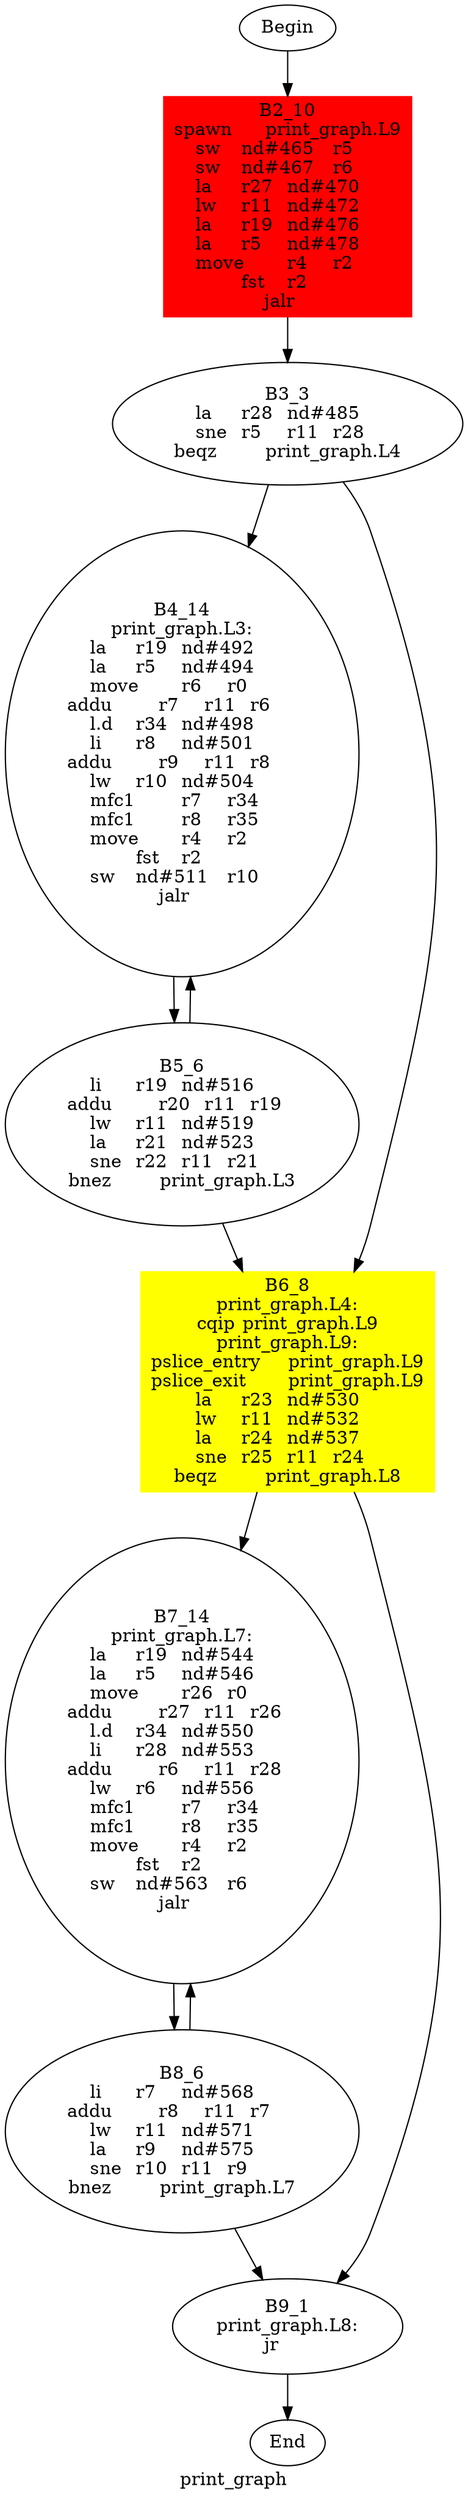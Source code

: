 digraph G{
	label = "print_graph"	style = "dashed";
	color = purple;
	Node0 [label = "Begin"];
	Node0 -> {Node2 }
	Node1 [label = "End"];
	Node1 -> {}
	Node2 [label = "B2_10\nspawn	print_graph.L9\nsw	nd#465	r5	\nsw	nd#467	r6	\nla	r27	nd#470	\nlw	r11	nd#472	\nla	r19	nd#476	\nla	r5	nd#478	\nmove	r4	r2	\nfst	r2	\njalr	\n"];
	Node2 -> {Node3 }
	Node3 [label = "B3_3\nla	r28	nd#485	\nsne	r5	r11	r28	\nbeqz	print_graph.L4\n"];
	Node3 -> {Node4 Node6 }
	Node4 [label = "B4_14\nprint_graph.L3:\nla	r19	nd#492	\nla	r5	nd#494	\nmove	r6	r0	\naddu	r7	r11	r6	\nl.d	r34	nd#498	\nli	r8	nd#501	\naddu	r9	r11	r8	\nlw	r10	nd#504	\nmfc1	r7	r34	\nmfc1	r8	r35	\nmove	r4	r2	\nfst	r2	\nsw	nd#511	r10	\njalr	\n"];
	Node4 -> {Node5 }
	Node5 [label = "B5_6\nli	r19	nd#516	\naddu	r20	r11	r19	\nlw	r11	nd#519	\nla	r21	nd#523	\nsne	r22	r11	r21	\nbnez	print_graph.L3\n"];
	Node5 -> {Node6 Node4 }
	Node6 [label = "B6_8\nprint_graph.L4:\ncqip	print_graph.L9\nprint_graph.L9:\npslice_entry	print_graph.L9\npslice_exit	print_graph.L9\nla	r23	nd#530	\nlw	r11	nd#532	\nla	r24	nd#537	\nsne	r25	r11	r24	\nbeqz	print_graph.L8\n"];
	Node6 -> {Node7 Node9 }
	Node7 [label = "B7_14\nprint_graph.L7:\nla	r19	nd#544	\nla	r5	nd#546	\nmove	r26	r0	\naddu	r27	r11	r26	\nl.d	r34	nd#550	\nli	r28	nd#553	\naddu	r6	r11	r28	\nlw	r6	nd#556	\nmfc1	r7	r34	\nmfc1	r8	r35	\nmove	r4	r2	\nfst	r2	\nsw	nd#563	r6	\njalr	\n"];
	Node7 -> {Node8 }
	Node8 [label = "B8_6\nli	r7	nd#568	\naddu	r8	r11	r7	\nlw	r11	nd#571	\nla	r9	nd#575	\nsne	r10	r11	r9	\nbnez	print_graph.L7\n"];
	Node8 -> {Node9 Node7 }
	Node9 [label = "B9_1\nprint_graph.L8:\njr	\n"];
	Node9 -> {Node1 }
	Node2 [shape = box ,style=filled ,color=red];
	Node6 [shape = polygon ,style=filled ,color=yellow];
}

